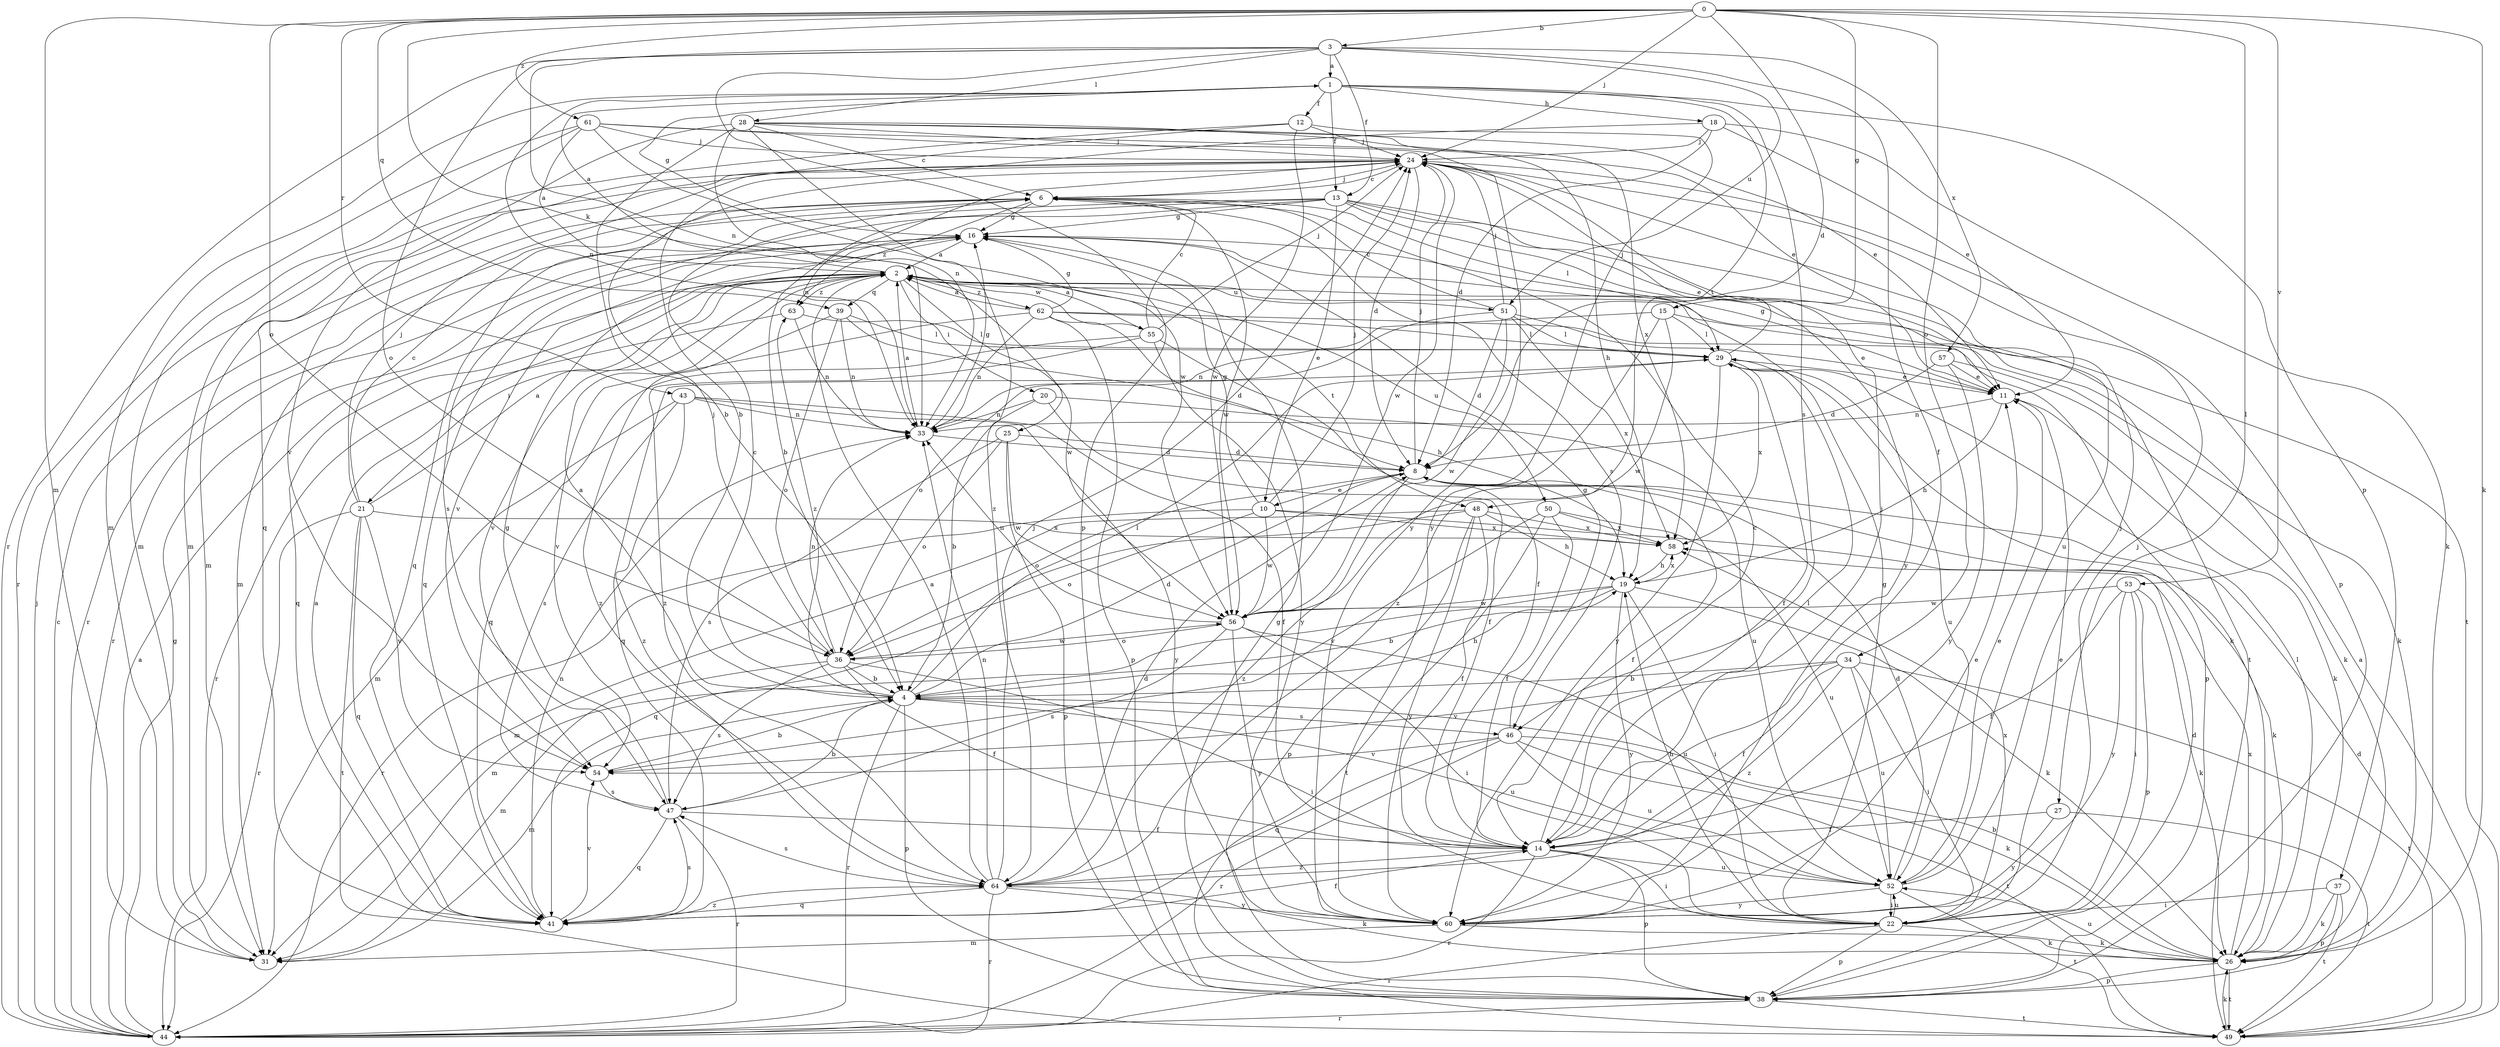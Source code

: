 strict digraph  {
0;
1;
2;
3;
4;
6;
8;
10;
11;
12;
13;
14;
15;
16;
18;
19;
20;
21;
22;
24;
25;
26;
27;
28;
29;
31;
33;
34;
36;
37;
38;
39;
41;
43;
44;
46;
47;
48;
49;
50;
51;
52;
53;
54;
55;
56;
57;
58;
60;
61;
62;
63;
64;
0 -> 3  [label=b];
0 -> 8  [label=d];
0 -> 15  [label=g];
0 -> 24  [label=j];
0 -> 25  [label=k];
0 -> 26  [label=k];
0 -> 27  [label=l];
0 -> 31  [label=m];
0 -> 34  [label=o];
0 -> 36  [label=o];
0 -> 39  [label=q];
0 -> 43  [label=r];
0 -> 53  [label=v];
0 -> 61  [label=z];
1 -> 12  [label=f];
1 -> 13  [label=f];
1 -> 16  [label=g];
1 -> 18  [label=h];
1 -> 31  [label=m];
1 -> 33  [label=n];
1 -> 37  [label=p];
1 -> 46  [label=s];
1 -> 48  [label=t];
2 -> 1  [label=a];
2 -> 20  [label=i];
2 -> 21  [label=i];
2 -> 39  [label=q];
2 -> 41  [label=q];
2 -> 48  [label=t];
2 -> 49  [label=t];
2 -> 50  [label=u];
2 -> 51  [label=u];
2 -> 54  [label=v];
2 -> 55  [label=w];
2 -> 56  [label=w];
2 -> 62  [label=z];
2 -> 63  [label=z];
3 -> 1  [label=a];
3 -> 13  [label=f];
3 -> 14  [label=f];
3 -> 28  [label=l];
3 -> 33  [label=n];
3 -> 36  [label=o];
3 -> 38  [label=p];
3 -> 44  [label=r];
3 -> 51  [label=u];
3 -> 57  [label=x];
4 -> 2  [label=a];
4 -> 6  [label=c];
4 -> 8  [label=d];
4 -> 19  [label=h];
4 -> 29  [label=l];
4 -> 31  [label=m];
4 -> 38  [label=p];
4 -> 44  [label=r];
4 -> 46  [label=s];
4 -> 52  [label=u];
4 -> 63  [label=z];
6 -> 16  [label=g];
6 -> 24  [label=j];
6 -> 29  [label=l];
6 -> 41  [label=q];
6 -> 44  [label=r];
6 -> 46  [label=s];
6 -> 56  [label=w];
6 -> 63  [label=z];
8 -> 10  [label=e];
8 -> 14  [label=f];
8 -> 24  [label=j];
8 -> 36  [label=o];
8 -> 64  [label=z];
10 -> 16  [label=g];
10 -> 24  [label=j];
10 -> 26  [label=k];
10 -> 36  [label=o];
10 -> 44  [label=r];
10 -> 56  [label=w];
10 -> 58  [label=x];
11 -> 16  [label=g];
11 -> 19  [label=h];
11 -> 26  [label=k];
11 -> 33  [label=n];
12 -> 24  [label=j];
12 -> 31  [label=m];
12 -> 41  [label=q];
12 -> 56  [label=w];
12 -> 60  [label=y];
13 -> 4  [label=b];
13 -> 10  [label=e];
13 -> 11  [label=e];
13 -> 16  [label=g];
13 -> 31  [label=m];
13 -> 47  [label=s];
13 -> 49  [label=t];
13 -> 52  [label=u];
13 -> 60  [label=y];
14 -> 6  [label=c];
14 -> 22  [label=i];
14 -> 24  [label=j];
14 -> 29  [label=l];
14 -> 38  [label=p];
14 -> 44  [label=r];
14 -> 52  [label=u];
14 -> 64  [label=z];
15 -> 26  [label=k];
15 -> 29  [label=l];
15 -> 33  [label=n];
15 -> 56  [label=w];
15 -> 64  [label=z];
16 -> 2  [label=a];
16 -> 41  [label=q];
16 -> 44  [label=r];
16 -> 54  [label=v];
18 -> 4  [label=b];
18 -> 8  [label=d];
18 -> 11  [label=e];
18 -> 24  [label=j];
18 -> 26  [label=k];
19 -> 4  [label=b];
19 -> 22  [label=i];
19 -> 26  [label=k];
19 -> 31  [label=m];
19 -> 56  [label=w];
19 -> 58  [label=x];
19 -> 60  [label=y];
20 -> 4  [label=b];
20 -> 14  [label=f];
20 -> 33  [label=n];
20 -> 52  [label=u];
21 -> 2  [label=a];
21 -> 6  [label=c];
21 -> 24  [label=j];
21 -> 41  [label=q];
21 -> 44  [label=r];
21 -> 49  [label=t];
21 -> 54  [label=v];
21 -> 58  [label=x];
22 -> 11  [label=e];
22 -> 16  [label=g];
22 -> 19  [label=h];
22 -> 24  [label=j];
22 -> 26  [label=k];
22 -> 38  [label=p];
22 -> 44  [label=r];
22 -> 52  [label=u];
22 -> 58  [label=x];
24 -> 6  [label=c];
24 -> 8  [label=d];
24 -> 31  [label=m];
24 -> 33  [label=n];
24 -> 38  [label=p];
24 -> 56  [label=w];
25 -> 8  [label=d];
25 -> 36  [label=o];
25 -> 38  [label=p];
25 -> 47  [label=s];
25 -> 56  [label=w];
26 -> 4  [label=b];
26 -> 29  [label=l];
26 -> 38  [label=p];
26 -> 49  [label=t];
26 -> 52  [label=u];
26 -> 58  [label=x];
27 -> 14  [label=f];
27 -> 49  [label=t];
27 -> 60  [label=y];
28 -> 4  [label=b];
28 -> 6  [label=c];
28 -> 11  [label=e];
28 -> 19  [label=h];
28 -> 24  [label=j];
28 -> 33  [label=n];
28 -> 54  [label=v];
28 -> 58  [label=x];
28 -> 64  [label=z];
29 -> 11  [label=e];
29 -> 14  [label=f];
29 -> 24  [label=j];
29 -> 38  [label=p];
29 -> 41  [label=q];
29 -> 52  [label=u];
29 -> 58  [label=x];
29 -> 60  [label=y];
33 -> 2  [label=a];
33 -> 8  [label=d];
33 -> 16  [label=g];
34 -> 4  [label=b];
34 -> 14  [label=f];
34 -> 22  [label=i];
34 -> 49  [label=t];
34 -> 52  [label=u];
34 -> 54  [label=v];
34 -> 64  [label=z];
36 -> 4  [label=b];
36 -> 14  [label=f];
36 -> 22  [label=i];
36 -> 24  [label=j];
36 -> 31  [label=m];
36 -> 33  [label=n];
36 -> 47  [label=s];
36 -> 56  [label=w];
37 -> 22  [label=i];
37 -> 26  [label=k];
37 -> 38  [label=p];
37 -> 49  [label=t];
38 -> 8  [label=d];
38 -> 16  [label=g];
38 -> 44  [label=r];
38 -> 49  [label=t];
39 -> 19  [label=h];
39 -> 29  [label=l];
39 -> 33  [label=n];
39 -> 36  [label=o];
39 -> 64  [label=z];
41 -> 2  [label=a];
41 -> 14  [label=f];
41 -> 33  [label=n];
41 -> 47  [label=s];
41 -> 54  [label=v];
41 -> 64  [label=z];
43 -> 14  [label=f];
43 -> 31  [label=m];
43 -> 33  [label=n];
43 -> 47  [label=s];
43 -> 60  [label=y];
43 -> 64  [label=z];
44 -> 2  [label=a];
44 -> 6  [label=c];
44 -> 16  [label=g];
44 -> 24  [label=j];
46 -> 16  [label=g];
46 -> 26  [label=k];
46 -> 41  [label=q];
46 -> 44  [label=r];
46 -> 49  [label=t];
46 -> 52  [label=u];
46 -> 54  [label=v];
47 -> 4  [label=b];
47 -> 14  [label=f];
47 -> 16  [label=g];
47 -> 41  [label=q];
47 -> 44  [label=r];
48 -> 14  [label=f];
48 -> 19  [label=h];
48 -> 31  [label=m];
48 -> 38  [label=p];
48 -> 41  [label=q];
48 -> 58  [label=x];
48 -> 60  [label=y];
49 -> 2  [label=a];
49 -> 8  [label=d];
49 -> 26  [label=k];
50 -> 14  [label=f];
50 -> 49  [label=t];
50 -> 52  [label=u];
50 -> 54  [label=v];
50 -> 58  [label=x];
51 -> 6  [label=c];
51 -> 8  [label=d];
51 -> 11  [label=e];
51 -> 24  [label=j];
51 -> 29  [label=l];
51 -> 36  [label=o];
51 -> 56  [label=w];
51 -> 58  [label=x];
52 -> 8  [label=d];
52 -> 11  [label=e];
52 -> 22  [label=i];
52 -> 24  [label=j];
52 -> 49  [label=t];
52 -> 60  [label=y];
53 -> 14  [label=f];
53 -> 22  [label=i];
53 -> 26  [label=k];
53 -> 38  [label=p];
53 -> 56  [label=w];
53 -> 60  [label=y];
54 -> 4  [label=b];
54 -> 47  [label=s];
55 -> 2  [label=a];
55 -> 6  [label=c];
55 -> 14  [label=f];
55 -> 24  [label=j];
55 -> 41  [label=q];
55 -> 60  [label=y];
55 -> 64  [label=z];
56 -> 22  [label=i];
56 -> 33  [label=n];
56 -> 36  [label=o];
56 -> 47  [label=s];
56 -> 52  [label=u];
56 -> 60  [label=y];
57 -> 8  [label=d];
57 -> 11  [label=e];
57 -> 26  [label=k];
57 -> 60  [label=y];
58 -> 19  [label=h];
60 -> 11  [label=e];
60 -> 26  [label=k];
60 -> 31  [label=m];
61 -> 2  [label=a];
61 -> 11  [label=e];
61 -> 24  [label=j];
61 -> 31  [label=m];
61 -> 44  [label=r];
61 -> 56  [label=w];
61 -> 60  [label=y];
62 -> 2  [label=a];
62 -> 8  [label=d];
62 -> 16  [label=g];
62 -> 26  [label=k];
62 -> 29  [label=l];
62 -> 33  [label=n];
62 -> 38  [label=p];
62 -> 54  [label=v];
63 -> 29  [label=l];
63 -> 33  [label=n];
63 -> 44  [label=r];
64 -> 2  [label=a];
64 -> 8  [label=d];
64 -> 24  [label=j];
64 -> 26  [label=k];
64 -> 33  [label=n];
64 -> 41  [label=q];
64 -> 44  [label=r];
64 -> 47  [label=s];
64 -> 60  [label=y];
}
